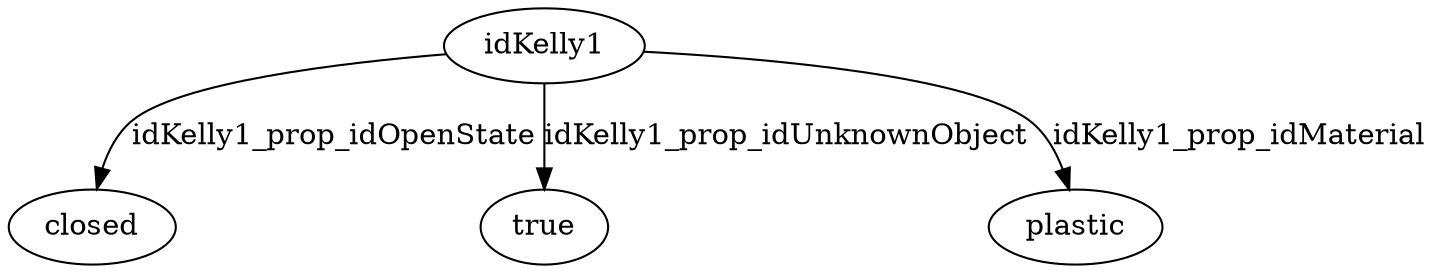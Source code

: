 strict digraph  {
idKelly1 [node_type=entity_node, root=root];
closed;
true;
plastic;
idKelly1 -> closed  [edge_type=property, label=idKelly1_prop_idOpenState];
idKelly1 -> true  [edge_type=property, label=idKelly1_prop_idUnknownObject];
idKelly1 -> plastic  [edge_type=property, label=idKelly1_prop_idMaterial];
}
